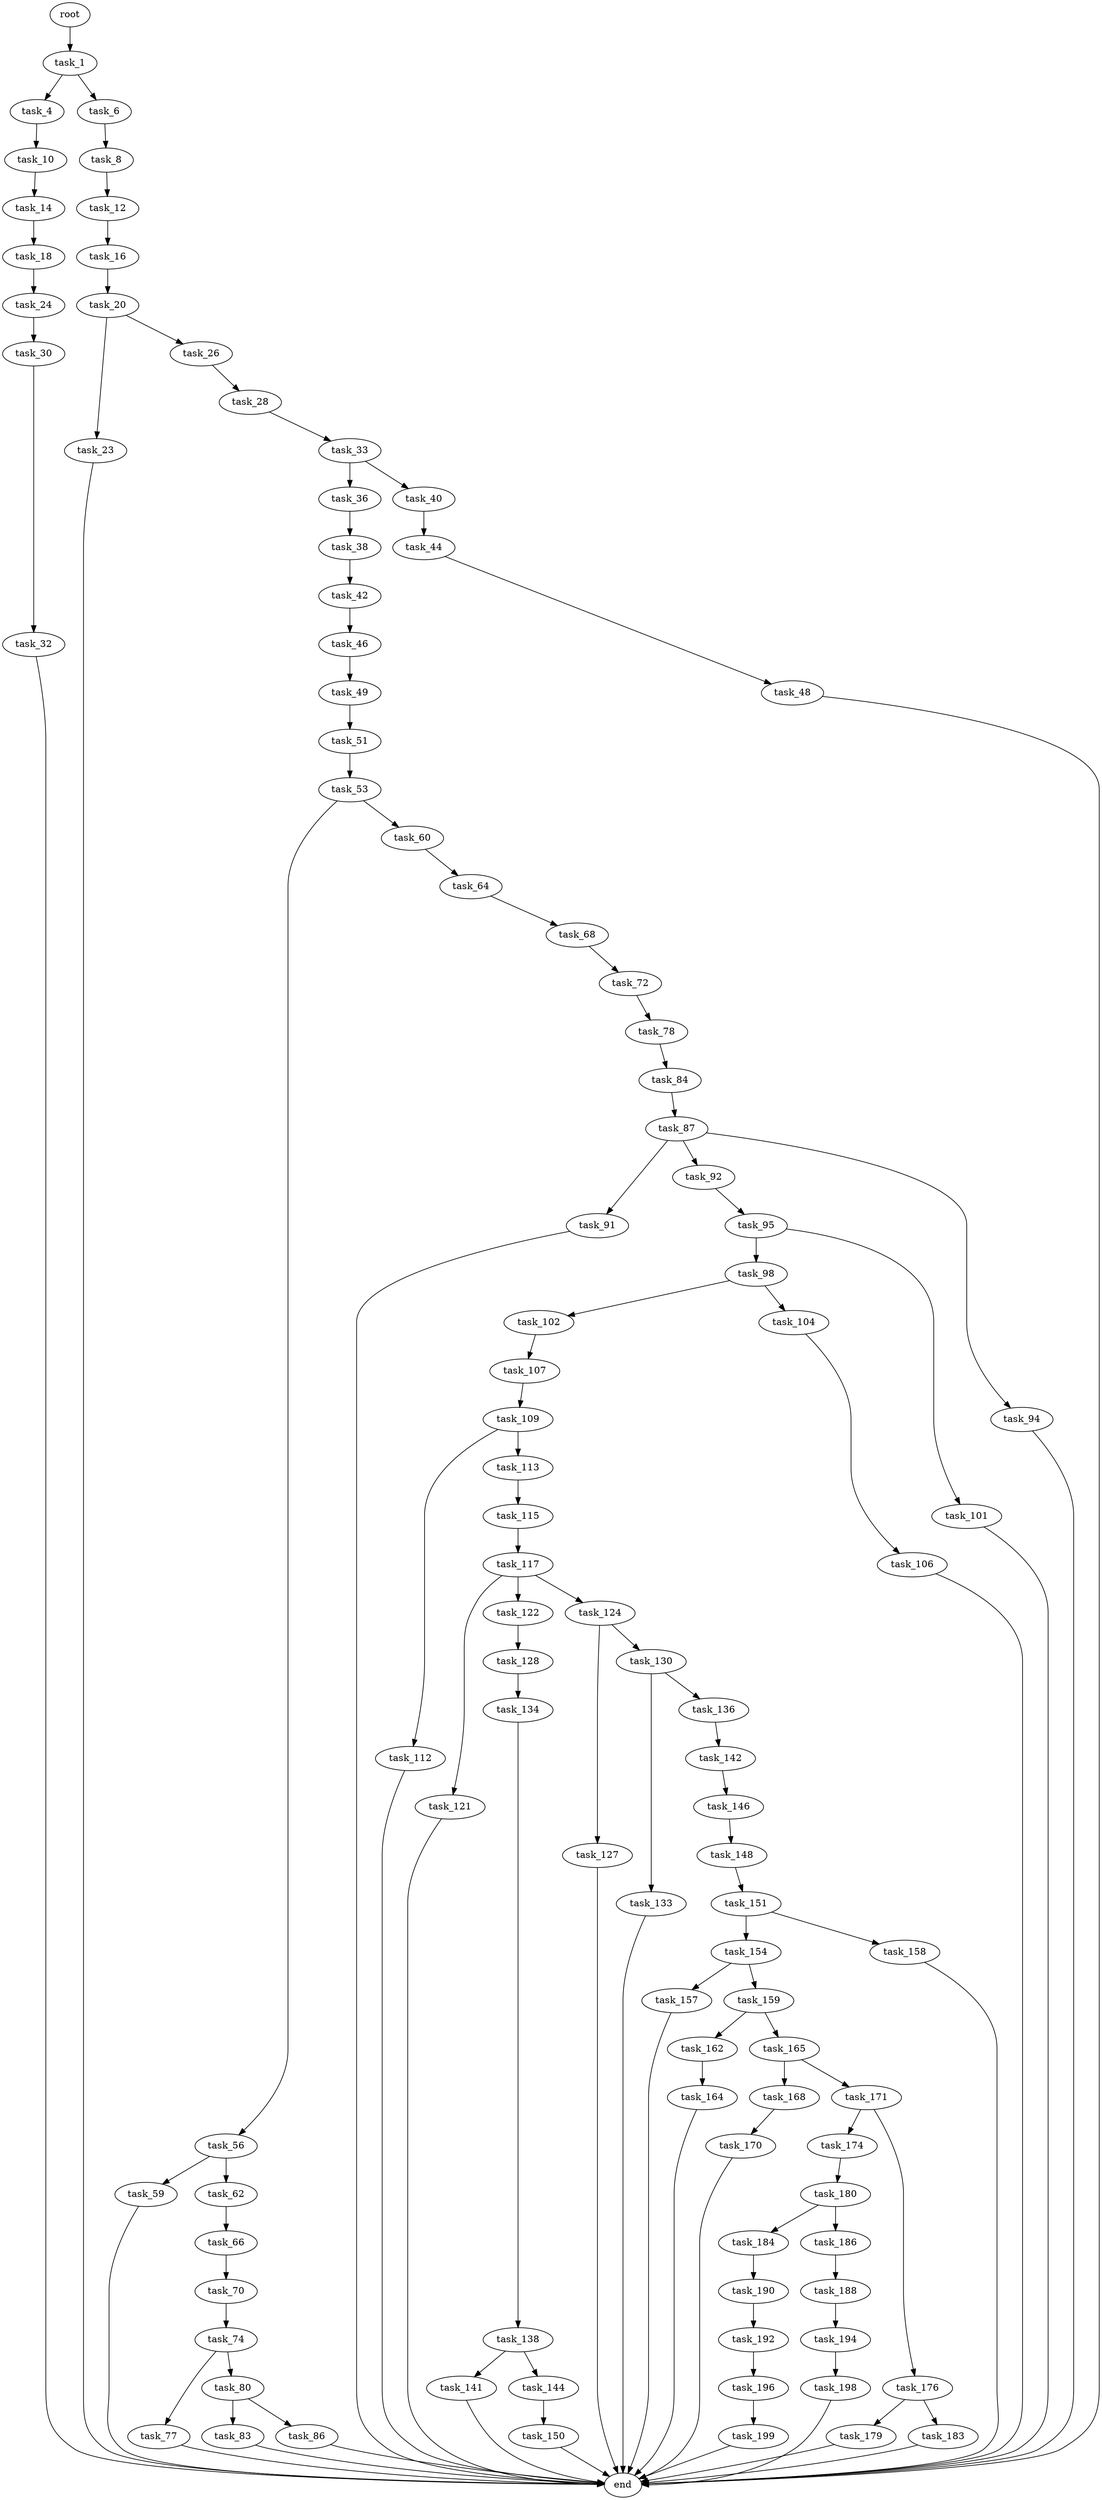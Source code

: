 digraph G {
  root [size="0.000000"];
  task_1 [size="395228490.000000"];
  task_4 [size="68719476736.000000"];
  task_6 [size="549755813888.000000"];
  task_8 [size="549755813888.000000"];
  task_10 [size="1958670232.000000"];
  task_12 [size="36759556922.000000"];
  task_14 [size="134217728000.000000"];
  task_16 [size="22759547177.000000"];
  task_18 [size="134217728000.000000"];
  task_20 [size="68719476736.000000"];
  task_23 [size="28991029248.000000"];
  task_24 [size="99822243666.000000"];
  task_26 [size="596544439050.000000"];
  task_28 [size="68719476736.000000"];
  task_30 [size="167299366485.000000"];
  task_32 [size="692289709290.000000"];
  task_33 [size="6270078017.000000"];
  task_36 [size="1911284675.000000"];
  task_38 [size="68719476736.000000"];
  task_40 [size="782757789696.000000"];
  task_42 [size="231729766236.000000"];
  task_44 [size="6886842552.000000"];
  task_46 [size="8589934592.000000"];
  task_48 [size="29146980557.000000"];
  task_49 [size="3791087836.000000"];
  task_51 [size="1079006580.000000"];
  task_53 [size="495102054456.000000"];
  task_56 [size="549755813888.000000"];
  task_59 [size="782757789696.000000"];
  task_60 [size="129923608210.000000"];
  task_62 [size="724378155.000000"];
  task_64 [size="782757789696.000000"];
  task_66 [size="2528115300.000000"];
  task_68 [size="30891574183.000000"];
  task_70 [size="782757789696.000000"];
  task_72 [size="782757789696.000000"];
  task_74 [size="285242621789.000000"];
  task_77 [size="22585394086.000000"];
  task_78 [size="157687935111.000000"];
  task_80 [size="23940019400.000000"];
  task_83 [size="18190858717.000000"];
  task_84 [size="1073741824000.000000"];
  task_86 [size="105946789955.000000"];
  task_87 [size="247883869892.000000"];
  task_91 [size="18406051937.000000"];
  task_92 [size="1073741824000.000000"];
  task_94 [size="585510441120.000000"];
  task_95 [size="1175694584327.000000"];
  task_98 [size="231928233984.000000"];
  task_101 [size="961533090879.000000"];
  task_102 [size="7092926469.000000"];
  task_104 [size="465659153890.000000"];
  task_106 [size="134217728000.000000"];
  task_107 [size="28991029248.000000"];
  task_109 [size="680022396.000000"];
  task_112 [size="203946371017.000000"];
  task_113 [size="549755813888.000000"];
  task_115 [size="28991029248.000000"];
  task_117 [size="9149384315.000000"];
  task_121 [size="385148275342.000000"];
  task_122 [size="1205656977758.000000"];
  task_124 [size="449178979306.000000"];
  task_127 [size="92400925307.000000"];
  task_128 [size="226756511678.000000"];
  task_130 [size="3297705404.000000"];
  task_133 [size="73864499495.000000"];
  task_134 [size="24321656543.000000"];
  task_136 [size="633276096906.000000"];
  task_138 [size="8589934592.000000"];
  task_141 [size="231928233984.000000"];
  task_142 [size="14480092534.000000"];
  task_144 [size="289062571002.000000"];
  task_146 [size="775777840338.000000"];
  task_148 [size="98461181962.000000"];
  task_150 [size="36219063282.000000"];
  task_151 [size="19136506566.000000"];
  task_154 [size="4091222437.000000"];
  task_157 [size="663988955030.000000"];
  task_158 [size="26264070338.000000"];
  task_159 [size="25492478838.000000"];
  task_162 [size="292060448828.000000"];
  task_164 [size="231928233984.000000"];
  task_165 [size="368293445632.000000"];
  task_168 [size="241063757223.000000"];
  task_170 [size="3499460485.000000"];
  task_171 [size="8589934592.000000"];
  task_174 [size="134217728000.000000"];
  task_176 [size="231990654190.000000"];
  task_179 [size="8589934592.000000"];
  task_180 [size="68719476736.000000"];
  task_183 [size="24529773049.000000"];
  task_184 [size="549755813888.000000"];
  task_186 [size="45873188177.000000"];
  task_188 [size="5707070520.000000"];
  task_190 [size="200585382186.000000"];
  task_192 [size="272463626073.000000"];
  task_194 [size="57207418725.000000"];
  task_196 [size="782757789696.000000"];
  task_198 [size="231928233984.000000"];
  task_199 [size="21303208822.000000"];
  end [size="0.000000"];

  root -> task_1 [size="1.000000"];
  task_1 -> task_4 [size="33554432.000000"];
  task_1 -> task_6 [size="33554432.000000"];
  task_4 -> task_10 [size="134217728.000000"];
  task_6 -> task_8 [size="536870912.000000"];
  task_8 -> task_12 [size="536870912.000000"];
  task_10 -> task_14 [size="75497472.000000"];
  task_12 -> task_16 [size="33554432.000000"];
  task_14 -> task_18 [size="209715200.000000"];
  task_16 -> task_20 [size="411041792.000000"];
  task_18 -> task_24 [size="209715200.000000"];
  task_20 -> task_23 [size="134217728.000000"];
  task_20 -> task_26 [size="134217728.000000"];
  task_23 -> end [size="1.000000"];
  task_24 -> task_30 [size="209715200.000000"];
  task_26 -> task_28 [size="411041792.000000"];
  task_28 -> task_33 [size="134217728.000000"];
  task_30 -> task_32 [size="134217728.000000"];
  task_32 -> end [size="1.000000"];
  task_33 -> task_36 [size="134217728.000000"];
  task_33 -> task_40 [size="134217728.000000"];
  task_36 -> task_38 [size="75497472.000000"];
  task_38 -> task_42 [size="134217728.000000"];
  task_40 -> task_44 [size="679477248.000000"];
  task_42 -> task_46 [size="536870912.000000"];
  task_44 -> task_48 [size="134217728.000000"];
  task_46 -> task_49 [size="33554432.000000"];
  task_48 -> end [size="1.000000"];
  task_49 -> task_51 [size="75497472.000000"];
  task_51 -> task_53 [size="75497472.000000"];
  task_53 -> task_56 [size="411041792.000000"];
  task_53 -> task_60 [size="411041792.000000"];
  task_56 -> task_59 [size="536870912.000000"];
  task_56 -> task_62 [size="536870912.000000"];
  task_59 -> end [size="1.000000"];
  task_60 -> task_64 [size="134217728.000000"];
  task_62 -> task_66 [size="33554432.000000"];
  task_64 -> task_68 [size="679477248.000000"];
  task_66 -> task_70 [size="134217728.000000"];
  task_68 -> task_72 [size="33554432.000000"];
  task_70 -> task_74 [size="679477248.000000"];
  task_72 -> task_78 [size="679477248.000000"];
  task_74 -> task_77 [size="301989888.000000"];
  task_74 -> task_80 [size="301989888.000000"];
  task_77 -> end [size="1.000000"];
  task_78 -> task_84 [size="134217728.000000"];
  task_80 -> task_83 [size="411041792.000000"];
  task_80 -> task_86 [size="411041792.000000"];
  task_83 -> end [size="1.000000"];
  task_84 -> task_87 [size="838860800.000000"];
  task_86 -> end [size="1.000000"];
  task_87 -> task_91 [size="411041792.000000"];
  task_87 -> task_92 [size="411041792.000000"];
  task_87 -> task_94 [size="411041792.000000"];
  task_91 -> end [size="1.000000"];
  task_92 -> task_95 [size="838860800.000000"];
  task_94 -> end [size="1.000000"];
  task_95 -> task_98 [size="838860800.000000"];
  task_95 -> task_101 [size="838860800.000000"];
  task_98 -> task_102 [size="301989888.000000"];
  task_98 -> task_104 [size="301989888.000000"];
  task_101 -> end [size="1.000000"];
  task_102 -> task_107 [size="134217728.000000"];
  task_104 -> task_106 [size="536870912.000000"];
  task_106 -> end [size="1.000000"];
  task_107 -> task_109 [size="75497472.000000"];
  task_109 -> task_112 [size="33554432.000000"];
  task_109 -> task_113 [size="33554432.000000"];
  task_112 -> end [size="1.000000"];
  task_113 -> task_115 [size="536870912.000000"];
  task_115 -> task_117 [size="75497472.000000"];
  task_117 -> task_121 [size="209715200.000000"];
  task_117 -> task_122 [size="209715200.000000"];
  task_117 -> task_124 [size="209715200.000000"];
  task_121 -> end [size="1.000000"];
  task_122 -> task_128 [size="838860800.000000"];
  task_124 -> task_127 [size="536870912.000000"];
  task_124 -> task_130 [size="536870912.000000"];
  task_127 -> end [size="1.000000"];
  task_128 -> task_134 [size="209715200.000000"];
  task_130 -> task_133 [size="134217728.000000"];
  task_130 -> task_136 [size="134217728.000000"];
  task_133 -> end [size="1.000000"];
  task_134 -> task_138 [size="411041792.000000"];
  task_136 -> task_142 [size="411041792.000000"];
  task_138 -> task_141 [size="33554432.000000"];
  task_138 -> task_144 [size="33554432.000000"];
  task_141 -> end [size="1.000000"];
  task_142 -> task_146 [size="75497472.000000"];
  task_144 -> task_150 [size="209715200.000000"];
  task_146 -> task_148 [size="536870912.000000"];
  task_148 -> task_151 [size="75497472.000000"];
  task_150 -> end [size="1.000000"];
  task_151 -> task_154 [size="411041792.000000"];
  task_151 -> task_158 [size="411041792.000000"];
  task_154 -> task_157 [size="75497472.000000"];
  task_154 -> task_159 [size="75497472.000000"];
  task_157 -> end [size="1.000000"];
  task_158 -> end [size="1.000000"];
  task_159 -> task_162 [size="679477248.000000"];
  task_159 -> task_165 [size="679477248.000000"];
  task_162 -> task_164 [size="679477248.000000"];
  task_164 -> end [size="1.000000"];
  task_165 -> task_168 [size="411041792.000000"];
  task_165 -> task_171 [size="411041792.000000"];
  task_168 -> task_170 [size="301989888.000000"];
  task_170 -> end [size="1.000000"];
  task_171 -> task_174 [size="33554432.000000"];
  task_171 -> task_176 [size="33554432.000000"];
  task_174 -> task_180 [size="209715200.000000"];
  task_176 -> task_179 [size="209715200.000000"];
  task_176 -> task_183 [size="209715200.000000"];
  task_179 -> end [size="1.000000"];
  task_180 -> task_184 [size="134217728.000000"];
  task_180 -> task_186 [size="134217728.000000"];
  task_183 -> end [size="1.000000"];
  task_184 -> task_190 [size="536870912.000000"];
  task_186 -> task_188 [size="838860800.000000"];
  task_188 -> task_194 [size="209715200.000000"];
  task_190 -> task_192 [size="411041792.000000"];
  task_192 -> task_196 [size="411041792.000000"];
  task_194 -> task_198 [size="75497472.000000"];
  task_196 -> task_199 [size="679477248.000000"];
  task_198 -> end [size="1.000000"];
  task_199 -> end [size="1.000000"];
}
